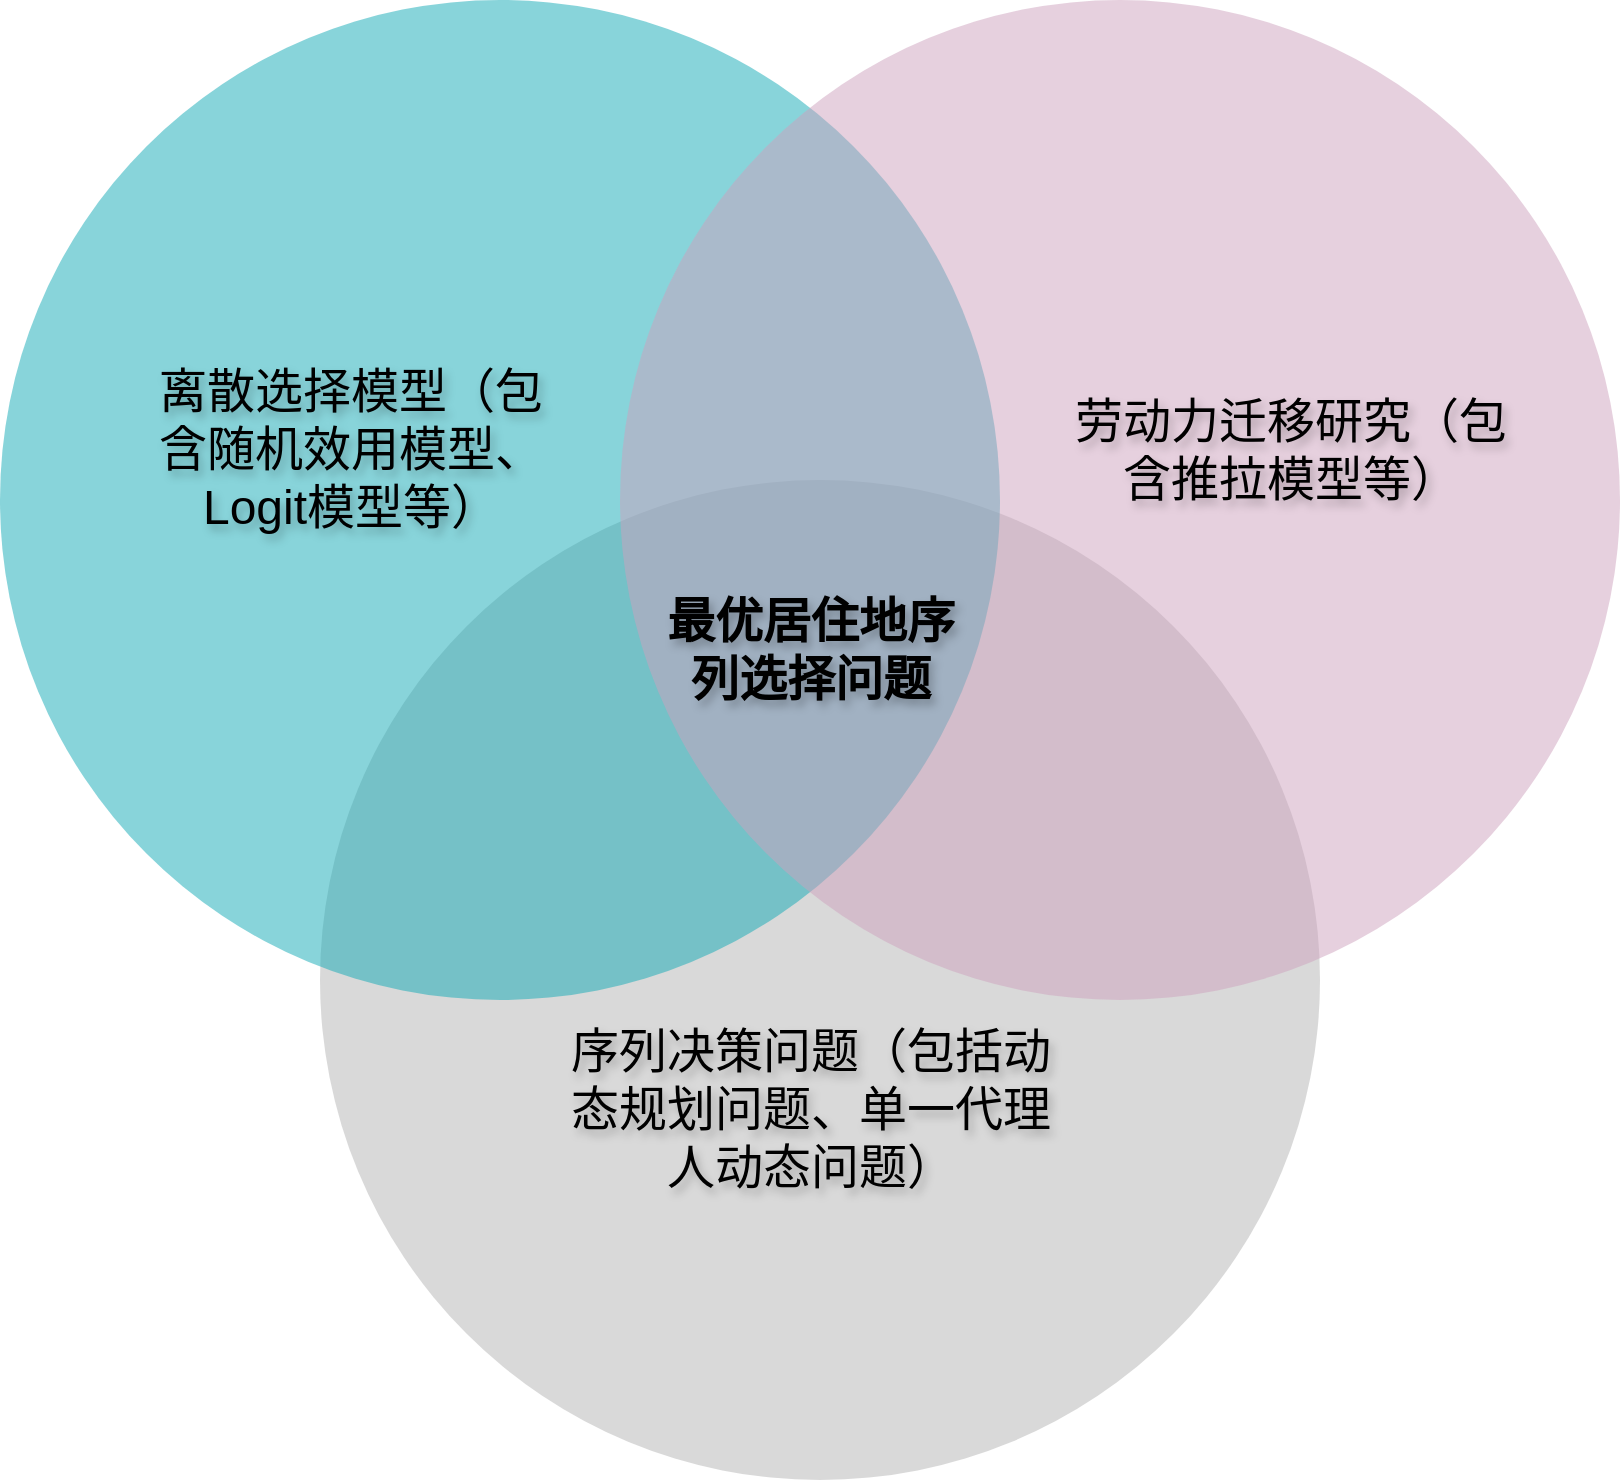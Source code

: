 <mxfile version="26.1.1">
  <diagram id="3228e29e-7158-1315-38df-8450db1d8a1d" name="Page-1">
    <mxGraphModel dx="1683" dy="1080" grid="1" gridSize="10" guides="1" tooltips="1" connect="1" arrows="1" fold="1" page="1" pageScale="1" pageWidth="1169" pageHeight="827" background="none" math="0" shadow="0">
      <root>
        <mxCell id="0" />
        <mxCell id="1" parent="0" />
        <mxCell id="21531" value="" style="ellipse;fillColor=#B3B3B3;opacity=50;strokeColor=none;html=1;fontColor=#FFFFFF;" parent="1" vertex="1">
          <mxGeometry x="320" y="260" width="500" height="500" as="geometry" />
        </mxCell>
        <mxCell id="21532" value="" style="ellipse;fillColor=#12AAB5;opacity=50;strokeColor=none;html=1;fontColor=#FFFFFF;gradientColor=none;shadow=0;" parent="1" vertex="1">
          <mxGeometry x="160" y="20" width="500" height="500" as="geometry" />
        </mxCell>
        <mxCell id="21533" value="" style="ellipse;fillColor=#CDA2BE;opacity=50;strokeColor=none;html=1;fontColor=#FFFFFF;" parent="1" vertex="1">
          <mxGeometry x="470" y="20" width="500" height="500" as="geometry" />
        </mxCell>
        <mxCell id="21534" value="离散选择模型（包&lt;div&gt;含&lt;span style=&quot;&quot;&gt;随机效用模型、&lt;/span&gt;&lt;/div&gt;&lt;div&gt;&lt;span style=&quot;&quot;&gt;Logit模&lt;/span&gt;&lt;span style=&quot;&quot;&gt;型等）&lt;/span&gt;&lt;/div&gt;" style="text;fontSize=24;align=center;verticalAlign=middle;html=1;fontColor=#000000;fontStyle=0;strokeWidth=1;labelBackgroundColor=none;labelBorderColor=none;textShadow=1;" parent="1" vertex="1">
          <mxGeometry x="240" y="210" width="190" height="70" as="geometry" />
        </mxCell>
        <mxCell id="21535" value="劳动力迁移研究（包&lt;div&gt;含推拉模型等&lt;span style=&quot;background-color: transparent;&quot;&gt;）&lt;/span&gt;&lt;/div&gt;" style="text;fontSize=24;align=center;verticalAlign=middle;html=1;fontColor=#000000;fontStyle=0;textShadow=1;" parent="1" vertex="1">
          <mxGeometry x="710" y="210" width="190" height="70" as="geometry" />
        </mxCell>
        <mxCell id="21536" value="序列决策问题（包括动&lt;div&gt;态&lt;span style=&quot;background-color: transparent;&quot;&gt;规划问题、单一代理&lt;/span&gt;&lt;/div&gt;&lt;div&gt;&lt;span style=&quot;background-color: transparent;&quot;&gt;人动态问题）&lt;/span&gt;&lt;/div&gt;" style="text;fontSize=24;align=center;verticalAlign=middle;html=1;fontColor=#000000;fontStyle=0;textShadow=1;" parent="1" vertex="1">
          <mxGeometry x="470" y="540" width="190" height="70" as="geometry" />
        </mxCell>
        <mxCell id="21540" value="最优居住地序&lt;div&gt;列&lt;span style=&quot;background-color: transparent; color: light-dark(rgb(0, 0, 0), rgb(237, 237, 237));&quot;&gt;选择问题&lt;/span&gt;&lt;/div&gt;" style="text;align=center;html=1;fontColor=#000000;fontSize=24;fontStyle=1;textShadow=1;" parent="1" vertex="1">
          <mxGeometry x="500" y="310" width="130" height="50" as="geometry" />
        </mxCell>
      </root>
    </mxGraphModel>
  </diagram>
</mxfile>
